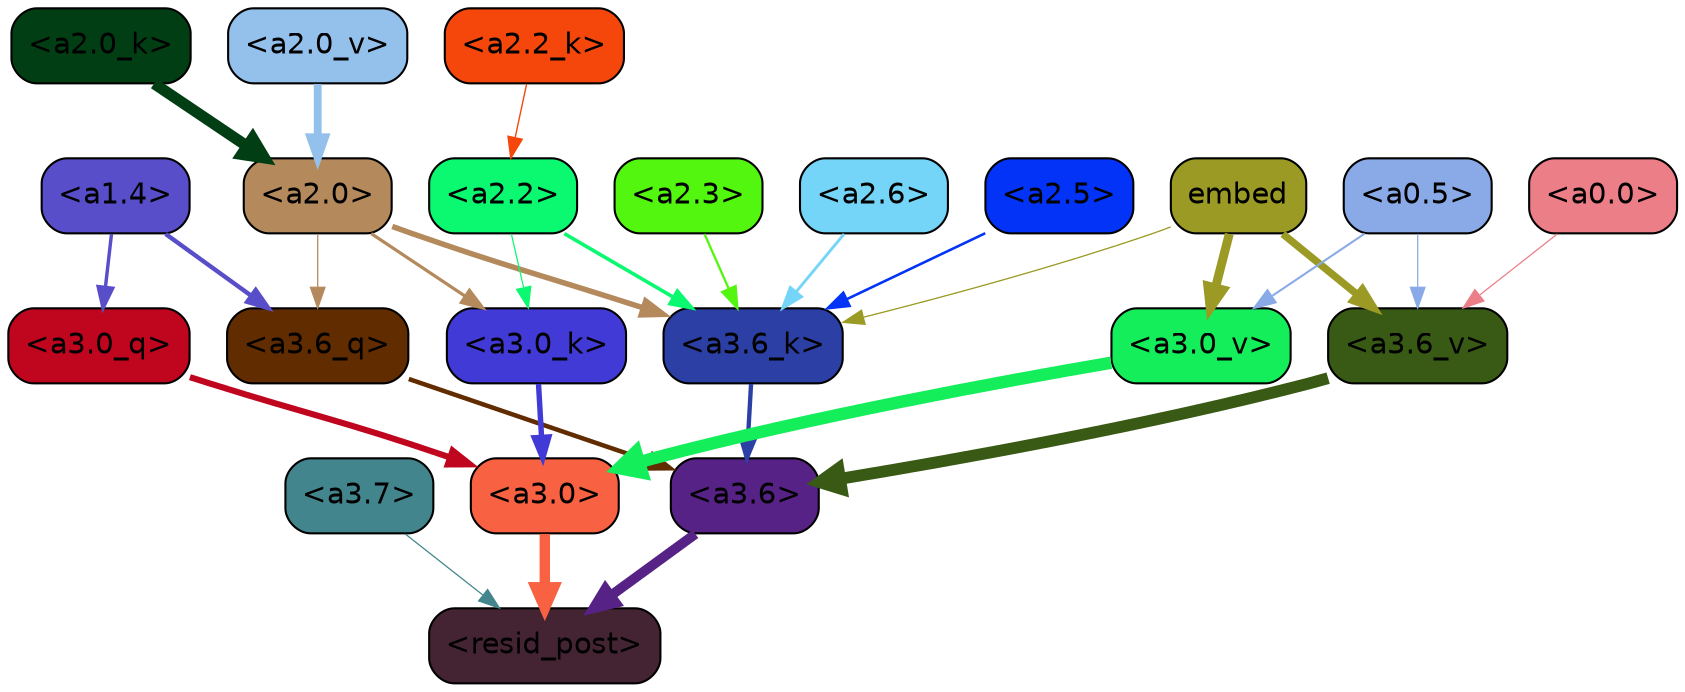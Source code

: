 strict digraph "" {
	graph [bgcolor=transparent,
		layout=dot,
		overlap=false,
		splines=true
	];
	"<a3.7>"	[color=black,
		fillcolor="#42858d",
		fontname=Helvetica,
		shape=box,
		style="filled, rounded"];
	"<resid_post>"	[color=black,
		fillcolor="#442432",
		fontname=Helvetica,
		shape=box,
		style="filled, rounded"];
	"<a3.7>" -> "<resid_post>"	[color="#42858d",
		penwidth=0.6];
	"<a3.6>"	[color=black,
		fillcolor="#562285",
		fontname=Helvetica,
		shape=box,
		style="filled, rounded"];
	"<a3.6>" -> "<resid_post>"	[color="#562285",
		penwidth=4.748674273490906];
	"<a3.0>"	[color=black,
		fillcolor="#f86141",
		fontname=Helvetica,
		shape=box,
		style="filled, rounded"];
	"<a3.0>" -> "<resid_post>"	[color="#f86141",
		penwidth=5.004031300544739];
	"<a3.6_q>"	[color=black,
		fillcolor="#612c00",
		fontname=Helvetica,
		shape=box,
		style="filled, rounded"];
	"<a3.6_q>" -> "<a3.6>"	[color="#612c00",
		penwidth=2.1656854450702667];
	"<a3.0_q>"	[color=black,
		fillcolor="#c0061e",
		fontname=Helvetica,
		shape=box,
		style="filled, rounded"];
	"<a3.0_q>" -> "<a3.0>"	[color="#c0061e",
		penwidth=2.95696559548378];
	"<a3.6_k>"	[color=black,
		fillcolor="#2c3fa5",
		fontname=Helvetica,
		shape=box,
		style="filled, rounded"];
	"<a3.6_k>" -> "<a3.6>"	[color="#2c3fa5",
		penwidth=2.086437076330185];
	"<a3.0_k>"	[color=black,
		fillcolor="#413ad6",
		fontname=Helvetica,
		shape=box,
		style="filled, rounded"];
	"<a3.0_k>" -> "<a3.0>"	[color="#413ad6",
		penwidth=2.5988530814647675];
	"<a3.6_v>"	[color=black,
		fillcolor="#395a14",
		fontname=Helvetica,
		shape=box,
		style="filled, rounded"];
	"<a3.6_v>" -> "<a3.6>"	[color="#395a14",
		penwidth=5.669987380504608];
	"<a3.0_v>"	[color=black,
		fillcolor="#14ee5a",
		fontname=Helvetica,
		shape=box,
		style="filled, rounded"];
	"<a3.0_v>" -> "<a3.0>"	[color="#14ee5a",
		penwidth=5.9515902400016785];
	"<a2.0>"	[color=black,
		fillcolor="#b48a5c",
		fontname=Helvetica,
		shape=box,
		style="filled, rounded"];
	"<a2.0>" -> "<a3.6_q>"	[color="#b48a5c",
		penwidth=0.6];
	"<a2.0>" -> "<a3.6_k>"	[color="#b48a5c",
		penwidth=2.6423546075820923];
	"<a2.0>" -> "<a3.0_k>"	[color="#b48a5c",
		penwidth=1.5482127666473389];
	"<a1.4>"	[color=black,
		fillcolor="#594ec9",
		fontname=Helvetica,
		shape=box,
		style="filled, rounded"];
	"<a1.4>" -> "<a3.6_q>"	[color="#594ec9",
		penwidth=2.1035547256469727];
	"<a1.4>" -> "<a3.0_q>"	[color="#594ec9",
		penwidth=1.6541699171066284];
	"<a2.6>"	[color=black,
		fillcolor="#74d5f9",
		fontname=Helvetica,
		shape=box,
		style="filled, rounded"];
	"<a2.6>" -> "<a3.6_k>"	[color="#74d5f9",
		penwidth=1.3718644380569458];
	"<a2.5>"	[color=black,
		fillcolor="#0233f7",
		fontname=Helvetica,
		shape=box,
		style="filled, rounded"];
	"<a2.5>" -> "<a3.6_k>"	[color="#0233f7",
		penwidth=1.231603980064392];
	"<a2.3>"	[color=black,
		fillcolor="#53f60f",
		fontname=Helvetica,
		shape=box,
		style="filled, rounded"];
	"<a2.3>" -> "<a3.6_k>"	[color="#53f60f",
		penwidth=1.1117559671401978];
	"<a2.2>"	[color=black,
		fillcolor="#0bf970",
		fontname=Helvetica,
		shape=box,
		style="filled, rounded"];
	"<a2.2>" -> "<a3.6_k>"	[color="#0bf970",
		penwidth=1.7315057516098022];
	"<a2.2>" -> "<a3.0_k>"	[color="#0bf970",
		penwidth=0.6];
	embed	[color=black,
		fillcolor="#9b9a24",
		fontname=Helvetica,
		shape=box,
		style="filled, rounded"];
	embed -> "<a3.6_k>"	[color="#9b9a24",
		penwidth=0.6229734420776367];
	embed -> "<a3.6_v>"	[color="#9b9a24",
		penwidth=3.56406831741333];
	embed -> "<a3.0_v>"	[color="#9b9a24",
		penwidth=4.293717980384827];
	"<a0.5>"	[color=black,
		fillcolor="#89aae7",
		fontname=Helvetica,
		shape=box,
		style="filled, rounded"];
	"<a0.5>" -> "<a3.6_v>"	[color="#89aae7",
		penwidth=0.6];
	"<a0.5>" -> "<a3.0_v>"	[color="#89aae7",
		penwidth=0.9916514158248901];
	"<a0.0>"	[color=black,
		fillcolor="#ec7e87",
		fontname=Helvetica,
		shape=box,
		style="filled, rounded"];
	"<a0.0>" -> "<a3.6_v>"	[color="#ec7e87",
		penwidth=0.6];
	"<a2.2_k>"	[color=black,
		fillcolor="#f5470b",
		fontname=Helvetica,
		shape=box,
		style="filled, rounded"];
	"<a2.2_k>" -> "<a2.2>"	[color="#f5470b",
		penwidth=0.6648573875427246];
	"<a2.0_k>"	[color=black,
		fillcolor="#023e13",
		fontname=Helvetica,
		shape=box,
		style="filled, rounded"];
	"<a2.0_k>" -> "<a2.0>"	[color="#023e13",
		penwidth=5.364346981048584];
	"<a2.0_v>"	[color=black,
		fillcolor="#94c1ec",
		fontname=Helvetica,
		shape=box,
		style="filled, rounded"];
	"<a2.0_v>" -> "<a2.0>"	[color="#94c1ec",
		penwidth=3.76983106136322];
}
